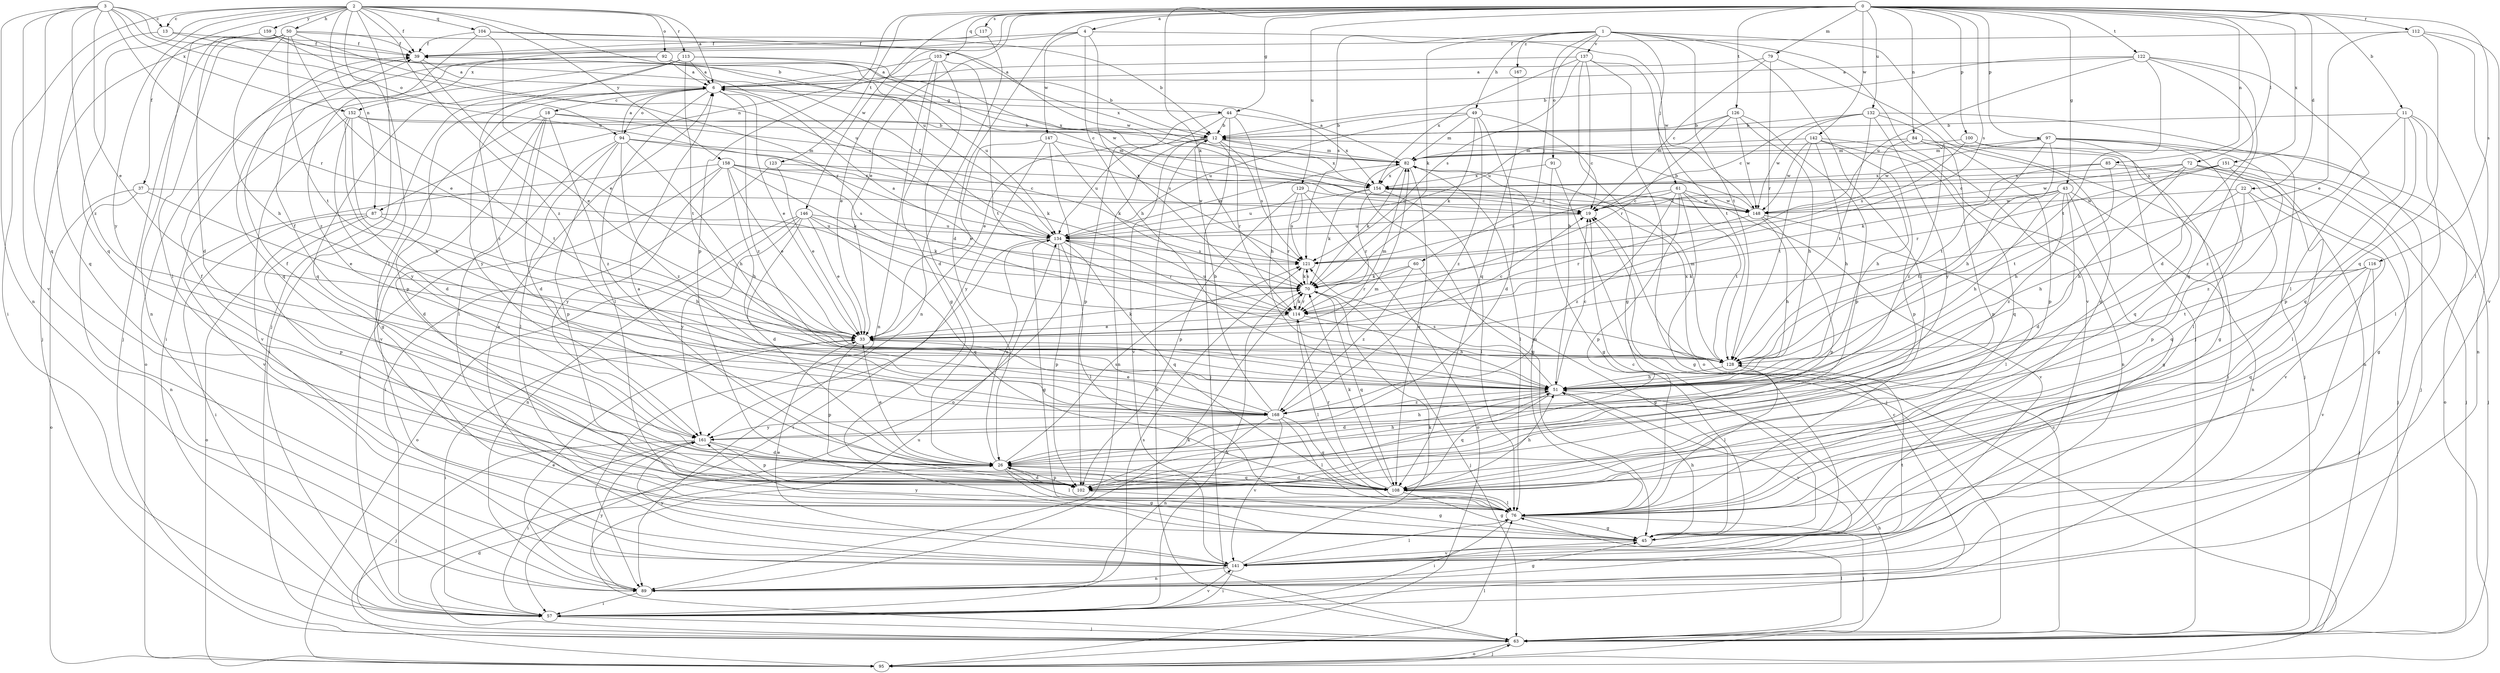 strict digraph  {
0;
1;
2;
3;
4;
6;
11;
12;
13;
18;
19;
22;
26;
33;
37;
39;
43;
44;
45;
49;
50;
51;
57;
60;
61;
63;
70;
72;
76;
79;
82;
84;
85;
87;
89;
91;
92;
94;
95;
97;
100;
102;
103;
104;
108;
112;
113;
114;
116;
117;
121;
122;
123;
126;
128;
129;
132;
134;
137;
141;
142;
146;
147;
148;
151;
152;
154;
158;
159;
161;
167;
168;
0 -> 4  [label=a];
0 -> 11  [label=b];
0 -> 22  [label=d];
0 -> 26  [label=d];
0 -> 33  [label=e];
0 -> 43  [label=g];
0 -> 44  [label=g];
0 -> 70  [label=k];
0 -> 72  [label=l];
0 -> 79  [label=m];
0 -> 84  [label=n];
0 -> 85  [label=n];
0 -> 87  [label=n];
0 -> 97  [label=p];
0 -> 100  [label=p];
0 -> 102  [label=p];
0 -> 103  [label=q];
0 -> 112  [label=r];
0 -> 116  [label=s];
0 -> 117  [label=s];
0 -> 121  [label=s];
0 -> 122  [label=t];
0 -> 123  [label=t];
0 -> 126  [label=t];
0 -> 129  [label=u];
0 -> 132  [label=u];
0 -> 142  [label=w];
0 -> 146  [label=w];
0 -> 151  [label=x];
1 -> 49  [label=h];
1 -> 60  [label=j];
1 -> 61  [label=j];
1 -> 63  [label=j];
1 -> 70  [label=k];
1 -> 76  [label=l];
1 -> 91  [label=o];
1 -> 121  [label=s];
1 -> 128  [label=t];
1 -> 137  [label=v];
1 -> 141  [label=v];
1 -> 167  [label=z];
2 -> 6  [label=a];
2 -> 13  [label=c];
2 -> 37  [label=f];
2 -> 39  [label=f];
2 -> 50  [label=h];
2 -> 57  [label=i];
2 -> 63  [label=j];
2 -> 76  [label=l];
2 -> 87  [label=n];
2 -> 92  [label=o];
2 -> 104  [label=q];
2 -> 108  [label=q];
2 -> 113  [label=r];
2 -> 134  [label=u];
2 -> 158  [label=y];
2 -> 159  [label=y];
2 -> 161  [label=y];
2 -> 168  [label=z];
3 -> 12  [label=b];
3 -> 13  [label=c];
3 -> 33  [label=e];
3 -> 89  [label=n];
3 -> 108  [label=q];
3 -> 114  [label=r];
3 -> 134  [label=u];
3 -> 141  [label=v];
3 -> 152  [label=x];
3 -> 168  [label=z];
4 -> 39  [label=f];
4 -> 51  [label=h];
4 -> 114  [label=r];
4 -> 147  [label=w];
4 -> 148  [label=w];
4 -> 152  [label=x];
6 -> 18  [label=c];
6 -> 33  [label=e];
6 -> 44  [label=g];
6 -> 57  [label=i];
6 -> 76  [label=l];
6 -> 94  [label=o];
6 -> 102  [label=p];
6 -> 161  [label=y];
6 -> 168  [label=z];
11 -> 12  [label=b];
11 -> 76  [label=l];
11 -> 89  [label=n];
11 -> 102  [label=p];
11 -> 108  [label=q];
11 -> 168  [label=z];
12 -> 82  [label=m];
12 -> 89  [label=n];
12 -> 114  [label=r];
12 -> 121  [label=s];
12 -> 134  [label=u];
12 -> 141  [label=v];
12 -> 154  [label=x];
13 -> 39  [label=f];
13 -> 94  [label=o];
13 -> 108  [label=q];
18 -> 12  [label=b];
18 -> 26  [label=d];
18 -> 45  [label=g];
18 -> 76  [label=l];
18 -> 121  [label=s];
18 -> 141  [label=v];
18 -> 168  [label=z];
19 -> 134  [label=u];
22 -> 51  [label=h];
22 -> 102  [label=p];
22 -> 108  [label=q];
22 -> 141  [label=v];
22 -> 148  [label=w];
26 -> 33  [label=e];
26 -> 39  [label=f];
26 -> 45  [label=g];
26 -> 51  [label=h];
26 -> 76  [label=l];
26 -> 102  [label=p];
26 -> 108  [label=q];
26 -> 121  [label=s];
26 -> 134  [label=u];
33 -> 19  [label=c];
33 -> 57  [label=i];
33 -> 70  [label=k];
33 -> 82  [label=m];
33 -> 102  [label=p];
33 -> 128  [label=t];
37 -> 33  [label=e];
37 -> 89  [label=n];
37 -> 95  [label=o];
37 -> 148  [label=w];
39 -> 6  [label=a];
39 -> 33  [label=e];
43 -> 19  [label=c];
43 -> 26  [label=d];
43 -> 45  [label=g];
43 -> 51  [label=h];
43 -> 89  [label=n];
43 -> 128  [label=t];
43 -> 148  [label=w];
43 -> 168  [label=z];
44 -> 12  [label=b];
44 -> 33  [label=e];
44 -> 51  [label=h];
44 -> 63  [label=j];
44 -> 102  [label=p];
44 -> 154  [label=x];
45 -> 51  [label=h];
45 -> 141  [label=v];
45 -> 161  [label=y];
49 -> 12  [label=b];
49 -> 19  [label=c];
49 -> 26  [label=d];
49 -> 70  [label=k];
49 -> 82  [label=m];
49 -> 134  [label=u];
49 -> 168  [label=z];
50 -> 26  [label=d];
50 -> 33  [label=e];
50 -> 39  [label=f];
50 -> 51  [label=h];
50 -> 63  [label=j];
50 -> 76  [label=l];
50 -> 89  [label=n];
50 -> 114  [label=r];
50 -> 128  [label=t];
50 -> 154  [label=x];
51 -> 19  [label=c];
51 -> 26  [label=d];
51 -> 39  [label=f];
51 -> 108  [label=q];
51 -> 121  [label=s];
51 -> 141  [label=v];
51 -> 168  [label=z];
57 -> 19  [label=c];
57 -> 63  [label=j];
57 -> 70  [label=k];
57 -> 121  [label=s];
57 -> 141  [label=v];
60 -> 45  [label=g];
60 -> 70  [label=k];
60 -> 114  [label=r];
60 -> 168  [label=z];
61 -> 19  [label=c];
61 -> 45  [label=g];
61 -> 102  [label=p];
61 -> 121  [label=s];
61 -> 128  [label=t];
61 -> 141  [label=v];
61 -> 148  [label=w];
61 -> 168  [label=z];
63 -> 12  [label=b];
63 -> 19  [label=c];
63 -> 26  [label=d];
63 -> 76  [label=l];
63 -> 95  [label=o];
63 -> 134  [label=u];
70 -> 6  [label=a];
70 -> 63  [label=j];
70 -> 108  [label=q];
70 -> 114  [label=r];
70 -> 121  [label=s];
72 -> 45  [label=g];
72 -> 51  [label=h];
72 -> 63  [label=j];
72 -> 76  [label=l];
72 -> 128  [label=t];
72 -> 148  [label=w];
72 -> 154  [label=x];
76 -> 19  [label=c];
76 -> 45  [label=g];
76 -> 57  [label=i];
76 -> 63  [label=j];
76 -> 82  [label=m];
79 -> 6  [label=a];
79 -> 19  [label=c];
79 -> 45  [label=g];
79 -> 114  [label=r];
82 -> 6  [label=a];
82 -> 45  [label=g];
82 -> 70  [label=k];
82 -> 76  [label=l];
82 -> 108  [label=q];
82 -> 154  [label=x];
84 -> 51  [label=h];
84 -> 57  [label=i];
84 -> 82  [label=m];
84 -> 102  [label=p];
84 -> 168  [label=z];
85 -> 51  [label=h];
85 -> 63  [label=j];
85 -> 70  [label=k];
85 -> 154  [label=x];
87 -> 51  [label=h];
87 -> 57  [label=i];
87 -> 95  [label=o];
87 -> 102  [label=p];
87 -> 134  [label=u];
89 -> 33  [label=e];
89 -> 45  [label=g];
89 -> 57  [label=i];
89 -> 70  [label=k];
89 -> 161  [label=y];
91 -> 45  [label=g];
91 -> 63  [label=j];
91 -> 154  [label=x];
92 -> 6  [label=a];
92 -> 19  [label=c];
92 -> 95  [label=o];
92 -> 108  [label=q];
92 -> 134  [label=u];
92 -> 154  [label=x];
94 -> 6  [label=a];
94 -> 51  [label=h];
94 -> 57  [label=i];
94 -> 70  [label=k];
94 -> 76  [label=l];
94 -> 82  [label=m];
94 -> 102  [label=p];
94 -> 168  [label=z];
95 -> 51  [label=h];
95 -> 63  [label=j];
95 -> 76  [label=l];
97 -> 51  [label=h];
97 -> 63  [label=j];
97 -> 76  [label=l];
97 -> 82  [label=m];
97 -> 89  [label=n];
97 -> 108  [label=q];
97 -> 128  [label=t];
97 -> 148  [label=w];
100 -> 45  [label=g];
100 -> 82  [label=m];
100 -> 95  [label=o];
100 -> 121  [label=s];
102 -> 26  [label=d];
102 -> 39  [label=f];
102 -> 45  [label=g];
103 -> 6  [label=a];
103 -> 26  [label=d];
103 -> 33  [label=e];
103 -> 45  [label=g];
103 -> 89  [label=n];
103 -> 128  [label=t];
104 -> 12  [label=b];
104 -> 33  [label=e];
104 -> 39  [label=f];
104 -> 148  [label=w];
104 -> 168  [label=z];
108 -> 6  [label=a];
108 -> 26  [label=d];
108 -> 45  [label=g];
108 -> 51  [label=h];
108 -> 70  [label=k];
108 -> 76  [label=l];
108 -> 114  [label=r];
112 -> 33  [label=e];
112 -> 39  [label=f];
112 -> 76  [label=l];
112 -> 108  [label=q];
112 -> 141  [label=v];
113 -> 6  [label=a];
113 -> 12  [label=b];
113 -> 57  [label=i];
113 -> 108  [label=q];
113 -> 128  [label=t];
113 -> 148  [label=w];
113 -> 168  [label=z];
114 -> 33  [label=e];
114 -> 51  [label=h];
114 -> 70  [label=k];
114 -> 76  [label=l];
114 -> 134  [label=u];
116 -> 63  [label=j];
116 -> 70  [label=k];
116 -> 108  [label=q];
116 -> 128  [label=t];
116 -> 141  [label=v];
117 -> 39  [label=f];
117 -> 89  [label=n];
121 -> 70  [label=k];
122 -> 6  [label=a];
122 -> 12  [label=b];
122 -> 26  [label=d];
122 -> 76  [label=l];
122 -> 108  [label=q];
122 -> 128  [label=t];
122 -> 134  [label=u];
123 -> 33  [label=e];
123 -> 57  [label=i];
123 -> 154  [label=x];
126 -> 12  [label=b];
126 -> 51  [label=h];
126 -> 102  [label=p];
126 -> 114  [label=r];
126 -> 134  [label=u];
126 -> 148  [label=w];
128 -> 51  [label=h];
128 -> 76  [label=l];
128 -> 82  [label=m];
128 -> 154  [label=x];
129 -> 19  [label=c];
129 -> 95  [label=o];
129 -> 102  [label=p];
129 -> 114  [label=r];
129 -> 121  [label=s];
132 -> 12  [label=b];
132 -> 19  [label=c];
132 -> 63  [label=j];
132 -> 102  [label=p];
132 -> 128  [label=t];
132 -> 148  [label=w];
132 -> 161  [label=y];
134 -> 39  [label=f];
134 -> 45  [label=g];
134 -> 57  [label=i];
134 -> 76  [label=l];
134 -> 82  [label=m];
134 -> 102  [label=p];
134 -> 108  [label=q];
134 -> 114  [label=r];
134 -> 121  [label=s];
137 -> 6  [label=a];
137 -> 45  [label=g];
137 -> 51  [label=h];
137 -> 95  [label=o];
137 -> 121  [label=s];
137 -> 128  [label=t];
137 -> 154  [label=x];
141 -> 6  [label=a];
141 -> 33  [label=e];
141 -> 57  [label=i];
141 -> 70  [label=k];
141 -> 76  [label=l];
141 -> 89  [label=n];
141 -> 128  [label=t];
141 -> 161  [label=y];
142 -> 51  [label=h];
142 -> 82  [label=m];
142 -> 89  [label=n];
142 -> 102  [label=p];
142 -> 108  [label=q];
142 -> 128  [label=t];
142 -> 148  [label=w];
146 -> 26  [label=d];
146 -> 33  [label=e];
146 -> 70  [label=k];
146 -> 89  [label=n];
146 -> 95  [label=o];
146 -> 108  [label=q];
146 -> 134  [label=u];
146 -> 161  [label=y];
147 -> 33  [label=e];
147 -> 70  [label=k];
147 -> 82  [label=m];
147 -> 95  [label=o];
147 -> 161  [label=y];
148 -> 12  [label=b];
148 -> 51  [label=h];
148 -> 76  [label=l];
148 -> 102  [label=p];
148 -> 114  [label=r];
151 -> 19  [label=c];
151 -> 63  [label=j];
151 -> 114  [label=r];
151 -> 154  [label=x];
151 -> 168  [label=z];
152 -> 12  [label=b];
152 -> 26  [label=d];
152 -> 51  [label=h];
152 -> 82  [label=m];
152 -> 128  [label=t];
152 -> 141  [label=v];
152 -> 161  [label=y];
154 -> 19  [label=c];
154 -> 70  [label=k];
154 -> 76  [label=l];
154 -> 114  [label=r];
154 -> 134  [label=u];
154 -> 148  [label=w];
158 -> 19  [label=c];
158 -> 26  [label=d];
158 -> 33  [label=e];
158 -> 51  [label=h];
158 -> 70  [label=k];
158 -> 121  [label=s];
158 -> 141  [label=v];
158 -> 154  [label=x];
158 -> 161  [label=y];
159 -> 39  [label=f];
159 -> 63  [label=j];
159 -> 121  [label=s];
159 -> 134  [label=u];
161 -> 26  [label=d];
161 -> 51  [label=h];
161 -> 57  [label=i];
161 -> 63  [label=j];
161 -> 102  [label=p];
167 -> 108  [label=q];
168 -> 12  [label=b];
168 -> 33  [label=e];
168 -> 76  [label=l];
168 -> 82  [label=m];
168 -> 89  [label=n];
168 -> 108  [label=q];
168 -> 141  [label=v];
168 -> 161  [label=y];
}
